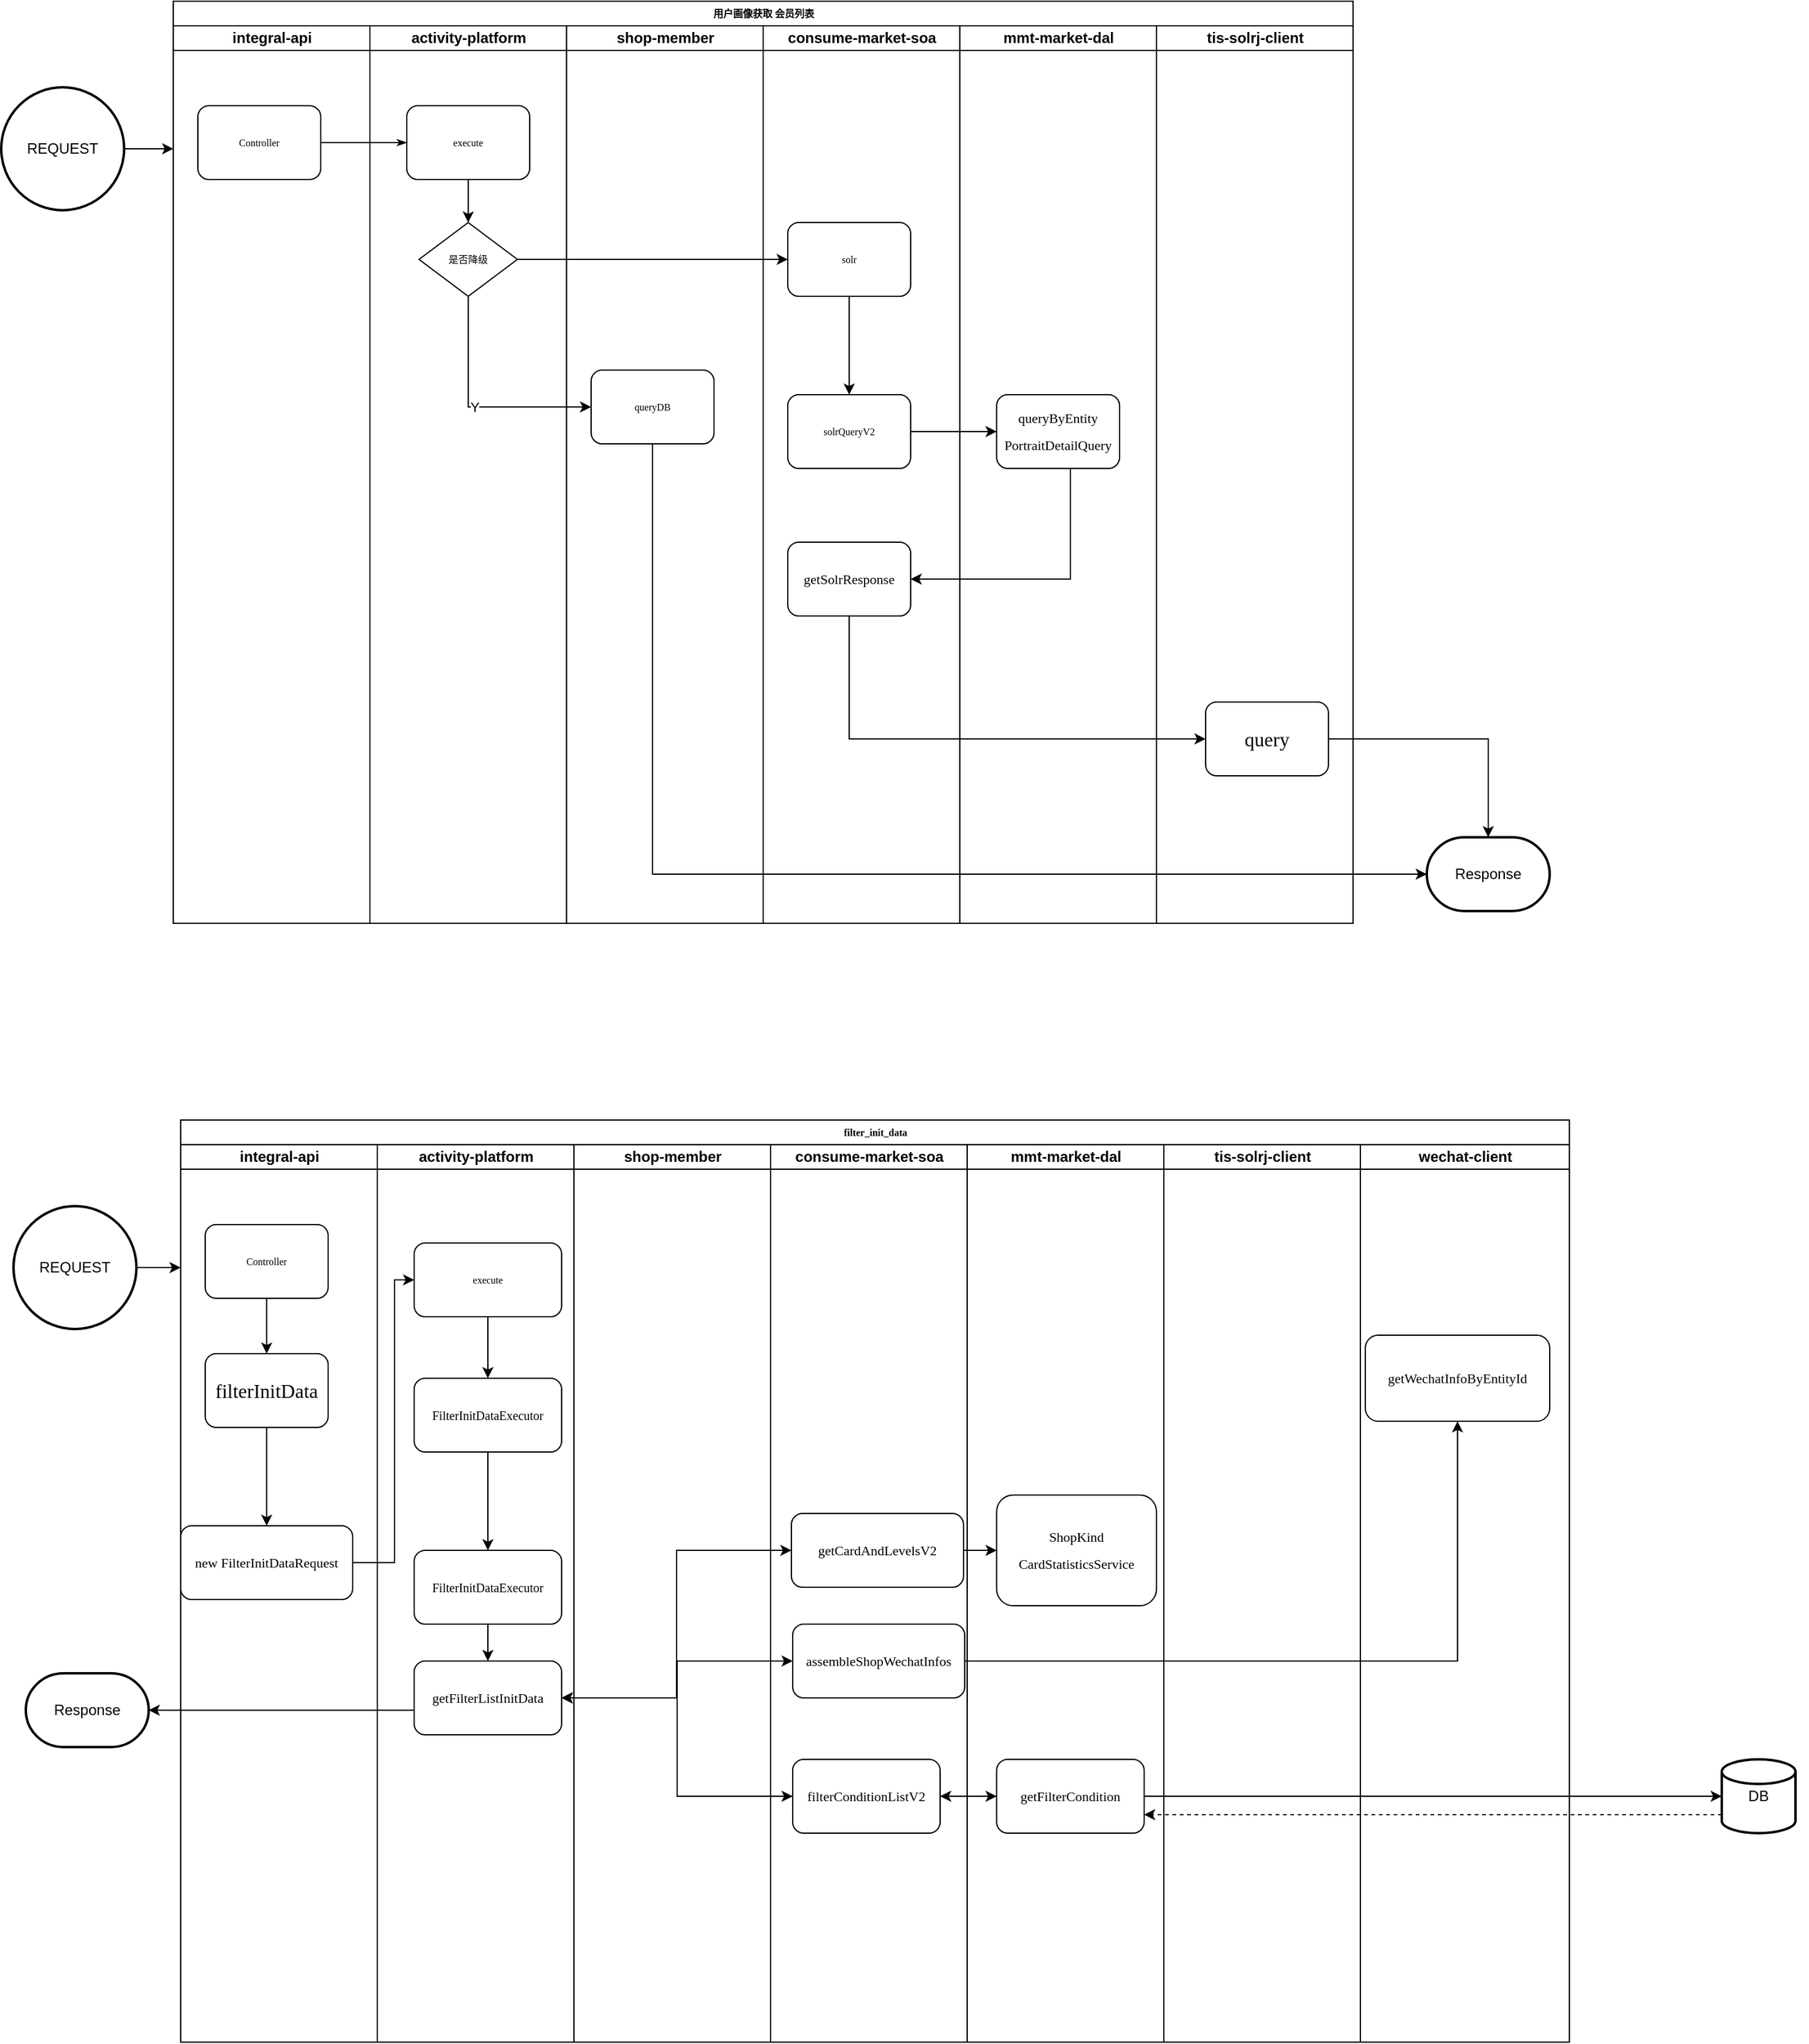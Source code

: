 <mxfile version="12.1.1" type="github" pages="1">
  <diagram name="Page-1" id="74e2e168-ea6b-b213-b513-2b3c1d86103e">
    <mxGraphModel dx="2526" dy="744" grid="1" gridSize="10" guides="1" tooltips="1" connect="1" arrows="1" fold="1" page="1" pageScale="1" pageWidth="1100" pageHeight="850" background="#ffffff" math="0" shadow="0">
      <root>
        <mxCell id="0"/>
        <mxCell id="1" parent="0"/>
        <mxCell id="77e6c97f196da883-1" value="用户画像获取 会员列表" style="swimlane;html=1;childLayout=stackLayout;startSize=20;rounded=0;shadow=0;labelBackgroundColor=none;strokeColor=#000000;strokeWidth=1;fillColor=#ffffff;fontFamily=Verdana;fontSize=8;fontColor=#000000;align=center;" parent="1" vertex="1">
          <mxGeometry x="70" y="20" width="960" height="750" as="geometry"/>
        </mxCell>
        <mxCell id="77e6c97f196da883-2" value="integral-api" style="swimlane;html=1;startSize=20;" parent="77e6c97f196da883-1" vertex="1">
          <mxGeometry y="20" width="160" height="730" as="geometry"/>
        </mxCell>
        <mxCell id="77e6c97f196da883-8" value="Controller" style="rounded=1;whiteSpace=wrap;html=1;shadow=0;labelBackgroundColor=none;strokeColor=#000000;strokeWidth=1;fillColor=#ffffff;fontFamily=Verdana;fontSize=8;fontColor=#000000;align=center;" parent="77e6c97f196da883-2" vertex="1">
          <mxGeometry x="20" y="65" width="100" height="60" as="geometry"/>
        </mxCell>
        <mxCell id="77e6c97f196da883-26" style="edgeStyle=orthogonalEdgeStyle;rounded=1;html=1;labelBackgroundColor=none;startArrow=none;startFill=0;startSize=5;endArrow=classicThin;endFill=1;endSize=5;jettySize=auto;orthogonalLoop=1;strokeColor=#000000;strokeWidth=1;fontFamily=Verdana;fontSize=8;fontColor=#000000;" parent="77e6c97f196da883-1" source="77e6c97f196da883-8" target="77e6c97f196da883-11" edge="1">
          <mxGeometry relative="1" as="geometry"/>
        </mxCell>
        <mxCell id="77e6c97f196da883-3" value="activity-platform" style="swimlane;html=1;startSize=20;" parent="77e6c97f196da883-1" vertex="1">
          <mxGeometry x="160" y="20" width="160" height="730" as="geometry"/>
        </mxCell>
        <mxCell id="5xU71n-PB1a8egIvaby4-2" value="" style="edgeStyle=orthogonalEdgeStyle;rounded=0;orthogonalLoop=1;jettySize=auto;html=1;" parent="77e6c97f196da883-3" source="77e6c97f196da883-11" target="5xU71n-PB1a8egIvaby4-1" edge="1">
          <mxGeometry relative="1" as="geometry"/>
        </mxCell>
        <mxCell id="77e6c97f196da883-11" value="execute" style="rounded=1;whiteSpace=wrap;html=1;shadow=0;labelBackgroundColor=none;strokeColor=#000000;strokeWidth=1;fillColor=#ffffff;fontFamily=Verdana;fontSize=8;fontColor=#000000;align=center;" parent="77e6c97f196da883-3" vertex="1">
          <mxGeometry x="30" y="65" width="100" height="60" as="geometry"/>
        </mxCell>
        <mxCell id="5xU71n-PB1a8egIvaby4-1" value="是否降级" style="rhombus;whiteSpace=wrap;html=1;rounded=0;shadow=0;labelBackgroundColor=none;strokeColor=#000000;strokeWidth=1;fillColor=#ffffff;fontFamily=Verdana;fontSize=8;fontColor=#000000;align=center;" parent="77e6c97f196da883-3" vertex="1">
          <mxGeometry x="40" y="160" width="80" height="60" as="geometry"/>
        </mxCell>
        <mxCell id="77e6c97f196da883-4" value="shop-member" style="swimlane;html=1;startSize=20;" parent="77e6c97f196da883-1" vertex="1">
          <mxGeometry x="320" y="20" width="160" height="730" as="geometry"/>
        </mxCell>
        <mxCell id="5xU71n-PB1a8egIvaby4-4" value="queryDB" style="rounded=1;whiteSpace=wrap;html=1;shadow=0;labelBackgroundColor=none;strokeColor=#000000;strokeWidth=1;fillColor=#ffffff;fontFamily=Verdana;fontSize=8;fontColor=#000000;align=center;" parent="77e6c97f196da883-4" vertex="1">
          <mxGeometry x="20" y="280" width="100" height="60" as="geometry"/>
        </mxCell>
        <mxCell id="77e6c97f196da883-5" value="consume-market-soa" style="swimlane;html=1;startSize=20;" parent="77e6c97f196da883-1" vertex="1">
          <mxGeometry x="480" y="20" width="160" height="730" as="geometry"/>
        </mxCell>
        <mxCell id="5xU71n-PB1a8egIvaby4-10" value="" style="edgeStyle=orthogonalEdgeStyle;rounded=0;orthogonalLoop=1;jettySize=auto;html=1;" parent="77e6c97f196da883-5" source="77e6c97f196da883-15" target="5xU71n-PB1a8egIvaby4-9" edge="1">
          <mxGeometry relative="1" as="geometry"/>
        </mxCell>
        <mxCell id="77e6c97f196da883-15" value="solr" style="rounded=1;whiteSpace=wrap;html=1;shadow=0;labelBackgroundColor=none;strokeColor=#000000;strokeWidth=1;fillColor=#ffffff;fontFamily=Verdana;fontSize=8;fontColor=#000000;align=center;" parent="77e6c97f196da883-5" vertex="1">
          <mxGeometry x="20" y="160" width="100" height="60" as="geometry"/>
        </mxCell>
        <mxCell id="5xU71n-PB1a8egIvaby4-9" value="solrQueryV2" style="rounded=1;whiteSpace=wrap;html=1;shadow=0;labelBackgroundColor=none;strokeColor=#000000;strokeWidth=1;fillColor=#ffffff;fontFamily=Verdana;fontSize=8;fontColor=#000000;align=center;" parent="77e6c97f196da883-5" vertex="1">
          <mxGeometry x="20" y="300" width="100" height="60" as="geometry"/>
        </mxCell>
        <mxCell id="5xU71n-PB1a8egIvaby4-16" value="&lt;pre style=&quot;font-family: &amp;#34;source code pro&amp;#34;&quot;&gt;&lt;font style=&quot;font-size: 11px&quot;&gt;getSolrResponse&lt;/font&gt;&lt;/pre&gt;" style="rounded=1;whiteSpace=wrap;html=1;shadow=0;labelBackgroundColor=none;strokeColor=#000000;strokeWidth=1;fillColor=#ffffff;fontFamily=Verdana;fontSize=8;fontColor=#000000;align=center;" parent="77e6c97f196da883-5" vertex="1">
          <mxGeometry x="20" y="420" width="100" height="60" as="geometry"/>
        </mxCell>
        <mxCell id="77e6c97f196da883-6" value="mmt-market-dal" style="swimlane;html=1;startSize=20;" parent="77e6c97f196da883-1" vertex="1">
          <mxGeometry x="640" y="20" width="160" height="730" as="geometry"/>
        </mxCell>
        <mxCell id="5xU71n-PB1a8egIvaby4-12" value="&lt;pre style=&quot;font-family: &amp;#34;source code pro&amp;#34;&quot;&gt;&lt;font style=&quot;font-size: 11px&quot;&gt;queryByEntity&lt;/font&gt;&lt;/pre&gt;&lt;pre style=&quot;font-family: &amp;#34;source code pro&amp;#34;&quot;&gt;&lt;font style=&quot;font-size: 11px&quot;&gt;PortraitDetailQuery&lt;/font&gt;&lt;/pre&gt;" style="rounded=1;whiteSpace=wrap;html=1;shadow=0;labelBackgroundColor=none;strokeColor=#000000;strokeWidth=1;fillColor=#ffffff;fontFamily=Verdana;fontSize=8;fontColor=#000000;align=center;" parent="77e6c97f196da883-6" vertex="1">
          <mxGeometry x="30" y="300" width="100" height="60" as="geometry"/>
        </mxCell>
        <mxCell id="77e6c97f196da883-7" value="tis-solrj-client" style="swimlane;html=1;startSize=20;" parent="77e6c97f196da883-1" vertex="1">
          <mxGeometry x="800" y="20" width="160" height="730" as="geometry"/>
        </mxCell>
        <mxCell id="5xU71n-PB1a8egIvaby4-19" value="&lt;pre style=&quot;font-family: &amp;#34;source code pro&amp;#34;&quot;&gt;&lt;pre style=&quot;font-family: &amp;#34;source code pro&amp;#34; ; font-size: 12pt&quot;&gt;query&lt;/pre&gt;&lt;/pre&gt;" style="rounded=1;whiteSpace=wrap;html=1;shadow=0;labelBackgroundColor=none;strokeColor=#000000;strokeWidth=1;fillColor=#ffffff;fontFamily=Verdana;fontSize=8;fontColor=#000000;align=center;" parent="77e6c97f196da883-7" vertex="1">
          <mxGeometry x="40" y="550" width="100" height="60" as="geometry"/>
        </mxCell>
        <mxCell id="5xU71n-PB1a8egIvaby4-6" value="Y" style="edgeStyle=orthogonalEdgeStyle;rounded=0;orthogonalLoop=1;jettySize=auto;html=1;entryX=0;entryY=0.5;entryDx=0;entryDy=0;" parent="77e6c97f196da883-1" source="5xU71n-PB1a8egIvaby4-1" target="5xU71n-PB1a8egIvaby4-4" edge="1">
          <mxGeometry relative="1" as="geometry">
            <Array as="points">
              <mxPoint x="240" y="330"/>
            </Array>
          </mxGeometry>
        </mxCell>
        <mxCell id="5xU71n-PB1a8egIvaby4-11" value="" style="edgeStyle=orthogonalEdgeStyle;rounded=0;orthogonalLoop=1;jettySize=auto;html=1;entryX=0;entryY=0.5;entryDx=0;entryDy=0;" parent="77e6c97f196da883-1" source="5xU71n-PB1a8egIvaby4-9" target="5xU71n-PB1a8egIvaby4-12" edge="1">
          <mxGeometry relative="1" as="geometry">
            <Array as="points">
              <mxPoint x="660" y="350"/>
            </Array>
          </mxGeometry>
        </mxCell>
        <mxCell id="5xU71n-PB1a8egIvaby4-18" value="" style="edgeStyle=orthogonalEdgeStyle;rounded=0;orthogonalLoop=1;jettySize=auto;html=1;" parent="77e6c97f196da883-1" source="5xU71n-PB1a8egIvaby4-12" edge="1">
          <mxGeometry relative="1" as="geometry">
            <mxPoint x="600" y="470" as="targetPoint"/>
            <Array as="points">
              <mxPoint x="730" y="470"/>
              <mxPoint x="600" y="470"/>
            </Array>
          </mxGeometry>
        </mxCell>
        <mxCell id="5xU71n-PB1a8egIvaby4-20" value="" style="edgeStyle=orthogonalEdgeStyle;rounded=0;orthogonalLoop=1;jettySize=auto;html=1;" parent="77e6c97f196da883-1" source="5xU71n-PB1a8egIvaby4-16" target="5xU71n-PB1a8egIvaby4-19" edge="1">
          <mxGeometry relative="1" as="geometry">
            <Array as="points">
              <mxPoint x="550" y="600"/>
            </Array>
          </mxGeometry>
        </mxCell>
        <mxCell id="5xU71n-PB1a8egIvaby4-26" style="edgeStyle=orthogonalEdgeStyle;rounded=0;orthogonalLoop=1;jettySize=auto;html=1;entryX=0;entryY=0.5;entryDx=0;entryDy=0;" parent="77e6c97f196da883-1" source="5xU71n-PB1a8egIvaby4-1" target="77e6c97f196da883-15" edge="1">
          <mxGeometry relative="1" as="geometry"/>
        </mxCell>
        <mxCell id="5xU71n-PB1a8egIvaby4-22" value="" style="edgeStyle=orthogonalEdgeStyle;rounded=0;orthogonalLoop=1;jettySize=auto;html=1;" parent="1" source="5xU71n-PB1a8egIvaby4-21" target="77e6c97f196da883-2" edge="1">
          <mxGeometry relative="1" as="geometry">
            <Array as="points">
              <mxPoint x="-10" y="140"/>
              <mxPoint x="-10" y="140"/>
            </Array>
          </mxGeometry>
        </mxCell>
        <mxCell id="5xU71n-PB1a8egIvaby4-21" value="REQUEST" style="strokeWidth=2;html=1;shape=mxgraph.flowchart.start_2;whiteSpace=wrap;" parent="1" vertex="1">
          <mxGeometry x="-70" y="90" width="100" height="100" as="geometry"/>
        </mxCell>
        <mxCell id="5xU71n-PB1a8egIvaby4-23" value="Response" style="strokeWidth=2;html=1;shape=mxgraph.flowchart.terminator;whiteSpace=wrap;" parent="1" vertex="1">
          <mxGeometry x="1090" y="700" width="100" height="60" as="geometry"/>
        </mxCell>
        <mxCell id="5xU71n-PB1a8egIvaby4-24" style="edgeStyle=orthogonalEdgeStyle;rounded=0;orthogonalLoop=1;jettySize=auto;html=1;" parent="1" source="5xU71n-PB1a8egIvaby4-4" edge="1">
          <mxGeometry relative="1" as="geometry">
            <mxPoint x="1090" y="730" as="targetPoint"/>
            <Array as="points">
              <mxPoint x="460" y="730"/>
            </Array>
          </mxGeometry>
        </mxCell>
        <mxCell id="5xU71n-PB1a8egIvaby4-25" style="edgeStyle=orthogonalEdgeStyle;rounded=0;orthogonalLoop=1;jettySize=auto;html=1;entryX=0.5;entryY=0;entryDx=0;entryDy=0;entryPerimeter=0;" parent="1" source="5xU71n-PB1a8egIvaby4-19" target="5xU71n-PB1a8egIvaby4-23" edge="1">
          <mxGeometry relative="1" as="geometry"/>
        </mxCell>
        <mxCell id="AsiunCESyInL2TfsduPu-2" value="" style="group" vertex="1" connectable="0" parent="1">
          <mxGeometry x="-60" y="930" width="1460" height="750" as="geometry"/>
        </mxCell>
        <mxCell id="IejGob8EOy32djd4-GF2-45" value="" style="group" parent="AsiunCESyInL2TfsduPu-2" vertex="1" connectable="0">
          <mxGeometry width="1460" height="750" as="geometry"/>
        </mxCell>
        <mxCell id="IejGob8EOy32djd4-GF2-1" value="filter_init_data" style="swimlane;html=1;childLayout=stackLayout;startSize=20;rounded=0;shadow=0;labelBackgroundColor=none;strokeColor=#000000;strokeWidth=1;fillColor=#ffffff;fontFamily=Verdana;fontSize=8;fontColor=#000000;align=center;" parent="IejGob8EOy32djd4-GF2-45" vertex="1">
          <mxGeometry x="136" width="1130" height="750" as="geometry"/>
        </mxCell>
        <mxCell id="IejGob8EOy32djd4-GF2-2" value="integral-api" style="swimlane;html=1;startSize=20;" parent="IejGob8EOy32djd4-GF2-1" vertex="1">
          <mxGeometry y="20" width="160" height="730" as="geometry"/>
        </mxCell>
        <mxCell id="AsiunCESyInL2TfsduPu-1" value="" style="group" vertex="1" connectable="0" parent="IejGob8EOy32djd4-GF2-2">
          <mxGeometry y="65" width="140" height="305" as="geometry"/>
        </mxCell>
        <mxCell id="IejGob8EOy32djd4-GF2-4" value="Controller" style="rounded=1;whiteSpace=wrap;html=1;shadow=0;labelBackgroundColor=none;strokeColor=#000000;strokeWidth=1;fillColor=#ffffff;fontFamily=Verdana;fontSize=8;fontColor=#000000;align=center;" parent="AsiunCESyInL2TfsduPu-1" vertex="1">
          <mxGeometry x="20" width="100" height="60" as="geometry"/>
        </mxCell>
        <mxCell id="IejGob8EOy32djd4-GF2-6" value="&lt;pre style=&quot;font-family: &amp;#34;source code pro&amp;#34; ; font-size: 12pt&quot;&gt;filterInitData&lt;/pre&gt;" style="rounded=1;whiteSpace=wrap;html=1;shadow=0;labelBackgroundColor=none;strokeColor=#000000;strokeWidth=1;fillColor=#ffffff;fontFamily=Verdana;fontSize=8;fontColor=#000000;align=center;" parent="AsiunCESyInL2TfsduPu-1" vertex="1">
          <mxGeometry x="20" y="105" width="100" height="60" as="geometry"/>
        </mxCell>
        <mxCell id="IejGob8EOy32djd4-GF2-3" value="" style="edgeStyle=orthogonalEdgeStyle;rounded=0;orthogonalLoop=1;jettySize=auto;html=1;" parent="AsiunCESyInL2TfsduPu-1" source="IejGob8EOy32djd4-GF2-4" target="IejGob8EOy32djd4-GF2-6" edge="1">
          <mxGeometry relative="1" as="geometry"/>
        </mxCell>
        <mxCell id="IejGob8EOy32djd4-GF2-7" value="&lt;pre style=&quot;font-family: &amp;#34;source code pro&amp;#34;&quot;&gt;&lt;font style=&quot;font-size: 11px&quot;&gt;new FilterInitDataRequest&lt;/font&gt;&lt;/pre&gt;" style="rounded=1;whiteSpace=wrap;html=1;shadow=0;labelBackgroundColor=none;strokeColor=#000000;strokeWidth=1;fillColor=#ffffff;fontFamily=Verdana;fontSize=8;fontColor=#000000;align=center;" parent="AsiunCESyInL2TfsduPu-1" vertex="1">
          <mxGeometry y="245" width="140" height="60" as="geometry"/>
        </mxCell>
        <mxCell id="IejGob8EOy32djd4-GF2-5" value="" style="edgeStyle=orthogonalEdgeStyle;rounded=0;orthogonalLoop=1;jettySize=auto;html=1;" parent="AsiunCESyInL2TfsduPu-1" source="IejGob8EOy32djd4-GF2-6" target="IejGob8EOy32djd4-GF2-7" edge="1">
          <mxGeometry relative="1" as="geometry"/>
        </mxCell>
        <mxCell id="IejGob8EOy32djd4-GF2-8" value="activity-platform" style="swimlane;html=1;startSize=20;" parent="IejGob8EOy32djd4-GF2-1" vertex="1">
          <mxGeometry x="160" y="20" width="160" height="730" as="geometry"/>
        </mxCell>
        <mxCell id="IejGob8EOy32djd4-GF2-9" value="" style="edgeStyle=orthogonalEdgeStyle;rounded=0;orthogonalLoop=1;jettySize=auto;html=1;" parent="IejGob8EOy32djd4-GF2-8" source="IejGob8EOy32djd4-GF2-10" target="IejGob8EOy32djd4-GF2-12" edge="1">
          <mxGeometry relative="1" as="geometry"/>
        </mxCell>
        <mxCell id="IejGob8EOy32djd4-GF2-10" value="execute" style="rounded=1;whiteSpace=wrap;html=1;shadow=0;labelBackgroundColor=none;strokeColor=#000000;strokeWidth=1;fillColor=#ffffff;fontFamily=Verdana;fontSize=8;fontColor=#000000;align=center;" parent="IejGob8EOy32djd4-GF2-8" vertex="1">
          <mxGeometry x="30" y="80" width="120" height="60" as="geometry"/>
        </mxCell>
        <mxCell id="IejGob8EOy32djd4-GF2-11" value="" style="edgeStyle=orthogonalEdgeStyle;rounded=0;orthogonalLoop=1;jettySize=auto;html=1;" parent="IejGob8EOy32djd4-GF2-8" source="IejGob8EOy32djd4-GF2-12" target="IejGob8EOy32djd4-GF2-14" edge="1">
          <mxGeometry relative="1" as="geometry"/>
        </mxCell>
        <mxCell id="IejGob8EOy32djd4-GF2-12" value="&lt;pre style=&quot;font-family: &amp;#34;source code pro&amp;#34; ; font-size: 10px&quot;&gt;&lt;span style=&quot;font-size: 10px&quot;&gt;F&lt;/span&gt;&lt;font style=&quot;font-size: 10px&quot;&gt;ilterInitDataExecutor&lt;/font&gt;&lt;/pre&gt;" style="rounded=1;whiteSpace=wrap;html=1;shadow=0;labelBackgroundColor=none;strokeColor=#000000;strokeWidth=1;fillColor=#ffffff;fontFamily=Verdana;fontSize=8;fontColor=#000000;align=center;" parent="IejGob8EOy32djd4-GF2-8" vertex="1">
          <mxGeometry x="30" y="190" width="120" height="60" as="geometry"/>
        </mxCell>
        <mxCell id="IejGob8EOy32djd4-GF2-13" value="" style="edgeStyle=orthogonalEdgeStyle;rounded=0;orthogonalLoop=1;jettySize=auto;html=1;" parent="IejGob8EOy32djd4-GF2-8" source="IejGob8EOy32djd4-GF2-14" target="IejGob8EOy32djd4-GF2-15" edge="1">
          <mxGeometry relative="1" as="geometry"/>
        </mxCell>
        <mxCell id="IejGob8EOy32djd4-GF2-14" value="&lt;pre style=&quot;font-family: &amp;#34;source code pro&amp;#34; ; font-size: 10px&quot;&gt;&lt;span style=&quot;font-size: 10px&quot;&gt;F&lt;/span&gt;&lt;font style=&quot;font-size: 10px&quot;&gt;ilterInitDataExecutor&lt;/font&gt;&lt;/pre&gt;" style="rounded=1;whiteSpace=wrap;html=1;shadow=0;labelBackgroundColor=none;strokeColor=#000000;strokeWidth=1;fillColor=#ffffff;fontFamily=Verdana;fontSize=8;fontColor=#000000;align=center;" parent="IejGob8EOy32djd4-GF2-8" vertex="1">
          <mxGeometry x="30" y="330" width="120" height="60" as="geometry"/>
        </mxCell>
        <mxCell id="IejGob8EOy32djd4-GF2-15" value="&lt;pre style=&quot;font-family: &amp;#34;source code pro&amp;#34;&quot;&gt;&lt;pre style=&quot;font-family: &amp;#34;source code pro&amp;#34;&quot;&gt;&lt;font style=&quot;font-size: 11px&quot;&gt;getFilterListInitData&lt;/font&gt;&lt;/pre&gt;&lt;/pre&gt;" style="rounded=1;whiteSpace=wrap;html=1;shadow=0;labelBackgroundColor=none;strokeColor=#000000;strokeWidth=1;fillColor=#ffffff;fontFamily=Verdana;fontSize=8;fontColor=#000000;align=center;" parent="IejGob8EOy32djd4-GF2-8" vertex="1">
          <mxGeometry x="30" y="420" width="120" height="60" as="geometry"/>
        </mxCell>
        <mxCell id="IejGob8EOy32djd4-GF2-16" value="shop-member" style="swimlane;html=1;startSize=20;" parent="IejGob8EOy32djd4-GF2-1" vertex="1">
          <mxGeometry x="320" y="20" width="160" height="730" as="geometry"/>
        </mxCell>
        <mxCell id="IejGob8EOy32djd4-GF2-17" value="consume-market-soa" style="swimlane;html=1;startSize=20;" parent="IejGob8EOy32djd4-GF2-1" vertex="1">
          <mxGeometry x="480" y="20" width="160" height="730" as="geometry"/>
        </mxCell>
        <mxCell id="IejGob8EOy32djd4-GF2-18" value="&lt;pre style=&quot;font-family: &amp;#34;source code pro&amp;#34;&quot;&gt;&lt;font style=&quot;font-size: 11px&quot;&gt;getCardAndLevelsV2&lt;/font&gt;&lt;/pre&gt;" style="rounded=1;whiteSpace=wrap;html=1;shadow=0;labelBackgroundColor=none;strokeColor=#000000;strokeWidth=1;fillColor=#ffffff;fontFamily=Verdana;fontSize=8;fontColor=#000000;align=center;" parent="IejGob8EOy32djd4-GF2-17" vertex="1">
          <mxGeometry x="17" y="300" width="140" height="60" as="geometry"/>
        </mxCell>
        <mxCell id="IejGob8EOy32djd4-GF2-19" value="&lt;pre style=&quot;font-family: &amp;#34;source code pro&amp;#34;&quot;&gt;&lt;pre style=&quot;font-family: &amp;#34;source code pro&amp;#34;&quot;&gt;&lt;font style=&quot;font-size: 11px&quot;&gt;assembleShopWechatInfos&lt;/font&gt;&lt;/pre&gt;&lt;/pre&gt;" style="rounded=1;whiteSpace=wrap;html=1;shadow=0;labelBackgroundColor=none;strokeColor=#000000;strokeWidth=1;fillColor=#ffffff;fontFamily=Verdana;fontSize=8;fontColor=#000000;align=center;" parent="IejGob8EOy32djd4-GF2-17" vertex="1">
          <mxGeometry x="18" y="390" width="140" height="60" as="geometry"/>
        </mxCell>
        <mxCell id="IejGob8EOy32djd4-GF2-20" value="&lt;pre style=&quot;font-family: &amp;#34;source code pro&amp;#34;&quot;&gt;&lt;pre style=&quot;font-family: &amp;#34;source code pro&amp;#34;&quot;&gt;&lt;pre style=&quot;font-family: &amp;#34;source code pro&amp;#34;&quot;&gt;&lt;font style=&quot;font-size: 11px&quot;&gt;filterConditionListV2&lt;/font&gt;&lt;/pre&gt;&lt;/pre&gt;&lt;/pre&gt;" style="rounded=1;whiteSpace=wrap;html=1;shadow=0;labelBackgroundColor=none;strokeColor=#000000;strokeWidth=1;fillColor=#ffffff;fontFamily=Verdana;fontSize=8;fontColor=#000000;align=center;" parent="IejGob8EOy32djd4-GF2-17" vertex="1">
          <mxGeometry x="18" y="500" width="120" height="60" as="geometry"/>
        </mxCell>
        <mxCell id="IejGob8EOy32djd4-GF2-21" value="mmt-market-dal" style="swimlane;html=1;startSize=20;" parent="IejGob8EOy32djd4-GF2-1" vertex="1">
          <mxGeometry x="640" y="20" width="160" height="730" as="geometry"/>
        </mxCell>
        <mxCell id="IejGob8EOy32djd4-GF2-22" value="&lt;pre style=&quot;font-family: &amp;#34;source code pro&amp;#34;&quot;&gt;&lt;pre style=&quot;font-family: &amp;#34;source code pro&amp;#34;&quot;&gt;&lt;font style=&quot;font-size: 11px&quot;&gt;ShopKind&lt;/font&gt;&lt;/pre&gt;&lt;pre style=&quot;font-family: &amp;#34;source code pro&amp;#34;&quot;&gt;&lt;font style=&quot;font-size: 11px&quot;&gt;CardStatisticsService&lt;/font&gt;&lt;/pre&gt;&lt;/pre&gt;" style="rounded=1;whiteSpace=wrap;html=1;shadow=0;labelBackgroundColor=none;strokeColor=#000000;strokeWidth=1;fillColor=#ffffff;fontFamily=Verdana;fontSize=8;fontColor=#000000;align=center;" parent="IejGob8EOy32djd4-GF2-21" vertex="1">
          <mxGeometry x="24" y="285" width="130" height="90" as="geometry"/>
        </mxCell>
        <mxCell id="IejGob8EOy32djd4-GF2-23" value="&lt;pre style=&quot;font-family: &amp;#34;source code pro&amp;#34;&quot;&gt;&lt;pre style=&quot;font-family: &amp;#34;source code pro&amp;#34;&quot;&gt;&lt;pre style=&quot;font-family: &amp;#34;source code pro&amp;#34;&quot;&gt;&lt;pre style=&quot;font-family: &amp;#34;source code pro&amp;#34;&quot;&gt;&lt;font style=&quot;font-size: 11px&quot;&gt;getFilterCondition&lt;/font&gt;&lt;/pre&gt;&lt;/pre&gt;&lt;/pre&gt;&lt;/pre&gt;" style="rounded=1;whiteSpace=wrap;html=1;shadow=0;labelBackgroundColor=none;strokeColor=#000000;strokeWidth=1;fillColor=#ffffff;fontFamily=Verdana;fontSize=8;fontColor=#000000;align=center;" parent="IejGob8EOy32djd4-GF2-21" vertex="1">
          <mxGeometry x="24" y="500" width="120" height="60" as="geometry"/>
        </mxCell>
        <mxCell id="IejGob8EOy32djd4-GF2-24" value="tis-solrj-client" style="swimlane;html=1;startSize=20;" parent="IejGob8EOy32djd4-GF2-1" vertex="1">
          <mxGeometry x="800" y="20" width="160" height="730" as="geometry"/>
        </mxCell>
        <mxCell id="IejGob8EOy32djd4-GF2-25" value="wechat-client" style="swimlane;html=1;startSize=20;" parent="IejGob8EOy32djd4-GF2-1" vertex="1">
          <mxGeometry x="960" y="20" width="170" height="730" as="geometry"/>
        </mxCell>
        <mxCell id="IejGob8EOy32djd4-GF2-26" value="&lt;pre style=&quot;font-family: &amp;#34;source code pro&amp;#34;&quot;&gt;&lt;font style=&quot;font-size: 11px&quot;&gt;getWechatInfoByEntityId&lt;/font&gt;&lt;/pre&gt;" style="rounded=1;whiteSpace=wrap;html=1;fillColor=none;" parent="IejGob8EOy32djd4-GF2-25" vertex="1">
          <mxGeometry x="4" y="155" width="150" height="70" as="geometry"/>
        </mxCell>
        <mxCell id="IejGob8EOy32djd4-GF2-27" value="" style="edgeStyle=orthogonalEdgeStyle;rounded=0;orthogonalLoop=1;jettySize=auto;html=1;entryX=0;entryY=0.5;entryDx=0;entryDy=0;exitX=1;exitY=0.5;exitDx=0;exitDy=0;" parent="IejGob8EOy32djd4-GF2-1" source="IejGob8EOy32djd4-GF2-18" target="IejGob8EOy32djd4-GF2-22" edge="1">
          <mxGeometry relative="1" as="geometry">
            <Array as="points">
              <mxPoint x="660" y="350"/>
            </Array>
            <mxPoint x="600" y="350" as="sourcePoint"/>
          </mxGeometry>
        </mxCell>
        <mxCell id="IejGob8EOy32djd4-GF2-28" style="edgeStyle=orthogonalEdgeStyle;rounded=0;orthogonalLoop=1;jettySize=auto;html=1;entryX=0;entryY=0.5;entryDx=0;entryDy=0;" parent="IejGob8EOy32djd4-GF2-1" source="IejGob8EOy32djd4-GF2-7" target="IejGob8EOy32djd4-GF2-10" edge="1">
          <mxGeometry relative="1" as="geometry">
            <Array as="points">
              <mxPoint x="174" y="360"/>
              <mxPoint x="174" y="130"/>
            </Array>
          </mxGeometry>
        </mxCell>
        <mxCell id="IejGob8EOy32djd4-GF2-29" style="edgeStyle=orthogonalEdgeStyle;rounded=0;orthogonalLoop=1;jettySize=auto;html=1;entryX=0;entryY=0.5;entryDx=0;entryDy=0;" parent="IejGob8EOy32djd4-GF2-1" source="IejGob8EOy32djd4-GF2-15" target="IejGob8EOy32djd4-GF2-18" edge="1">
          <mxGeometry relative="1" as="geometry"/>
        </mxCell>
        <mxCell id="IejGob8EOy32djd4-GF2-30" style="edgeStyle=orthogonalEdgeStyle;rounded=0;orthogonalLoop=1;jettySize=auto;html=1;" parent="IejGob8EOy32djd4-GF2-1" source="IejGob8EOy32djd4-GF2-15" target="IejGob8EOy32djd4-GF2-19" edge="1">
          <mxGeometry relative="1" as="geometry"/>
        </mxCell>
        <mxCell id="IejGob8EOy32djd4-GF2-31" style="edgeStyle=orthogonalEdgeStyle;rounded=0;orthogonalLoop=1;jettySize=auto;html=1;entryX=0;entryY=0.5;entryDx=0;entryDy=0;" parent="IejGob8EOy32djd4-GF2-1" source="IejGob8EOy32djd4-GF2-15" target="IejGob8EOy32djd4-GF2-20" edge="1">
          <mxGeometry relative="1" as="geometry"/>
        </mxCell>
        <mxCell id="IejGob8EOy32djd4-GF2-32" value="" style="edgeStyle=orthogonalEdgeStyle;rounded=0;orthogonalLoop=1;jettySize=auto;html=1;" parent="IejGob8EOy32djd4-GF2-1" source="IejGob8EOy32djd4-GF2-20" target="IejGob8EOy32djd4-GF2-23" edge="1">
          <mxGeometry relative="1" as="geometry"/>
        </mxCell>
        <mxCell id="IejGob8EOy32djd4-GF2-33" style="edgeStyle=orthogonalEdgeStyle;rounded=0;orthogonalLoop=1;jettySize=auto;html=1;entryX=0.5;entryY=1;entryDx=0;entryDy=0;" parent="IejGob8EOy32djd4-GF2-1" source="IejGob8EOy32djd4-GF2-19" target="IejGob8EOy32djd4-GF2-26" edge="1">
          <mxGeometry relative="1" as="geometry">
            <mxPoint x="1024" y="250" as="targetPoint"/>
          </mxGeometry>
        </mxCell>
        <mxCell id="IejGob8EOy32djd4-GF2-34" style="edgeStyle=orthogonalEdgeStyle;rounded=0;orthogonalLoop=1;jettySize=auto;html=1;entryX=1;entryY=0.5;entryDx=0;entryDy=0;" parent="IejGob8EOy32djd4-GF2-1" source="IejGob8EOy32djd4-GF2-18" target="IejGob8EOy32djd4-GF2-15" edge="1">
          <mxGeometry relative="1" as="geometry"/>
        </mxCell>
        <mxCell id="IejGob8EOy32djd4-GF2-35" style="edgeStyle=orthogonalEdgeStyle;rounded=0;orthogonalLoop=1;jettySize=auto;html=1;entryX=1;entryY=0.5;entryDx=0;entryDy=0;" parent="IejGob8EOy32djd4-GF2-1" source="IejGob8EOy32djd4-GF2-19" target="IejGob8EOy32djd4-GF2-15" edge="1">
          <mxGeometry relative="1" as="geometry"/>
        </mxCell>
        <mxCell id="IejGob8EOy32djd4-GF2-36" style="edgeStyle=orthogonalEdgeStyle;rounded=0;orthogonalLoop=1;jettySize=auto;html=1;entryX=1;entryY=0.5;entryDx=0;entryDy=0;" parent="IejGob8EOy32djd4-GF2-1" source="IejGob8EOy32djd4-GF2-20" target="IejGob8EOy32djd4-GF2-15" edge="1">
          <mxGeometry relative="1" as="geometry"/>
        </mxCell>
        <mxCell id="IejGob8EOy32djd4-GF2-44" style="edgeStyle=orthogonalEdgeStyle;rounded=0;orthogonalLoop=1;jettySize=auto;html=1;entryX=1;entryY=0.5;entryDx=0;entryDy=0;" parent="IejGob8EOy32djd4-GF2-1" source="IejGob8EOy32djd4-GF2-23" target="IejGob8EOy32djd4-GF2-20" edge="1">
          <mxGeometry relative="1" as="geometry"/>
        </mxCell>
        <mxCell id="IejGob8EOy32djd4-GF2-37" value="" style="edgeStyle=orthogonalEdgeStyle;rounded=0;orthogonalLoop=1;jettySize=auto;html=1;" parent="IejGob8EOy32djd4-GF2-45" source="IejGob8EOy32djd4-GF2-38" target="IejGob8EOy32djd4-GF2-2" edge="1">
          <mxGeometry relative="1" as="geometry">
            <Array as="points">
              <mxPoint x="60" y="120"/>
              <mxPoint x="60" y="120"/>
            </Array>
          </mxGeometry>
        </mxCell>
        <mxCell id="IejGob8EOy32djd4-GF2-38" value="REQUEST" style="strokeWidth=2;html=1;shape=mxgraph.flowchart.start_2;whiteSpace=wrap;" parent="IejGob8EOy32djd4-GF2-45" vertex="1">
          <mxGeometry y="70" width="100" height="100" as="geometry"/>
        </mxCell>
        <mxCell id="IejGob8EOy32djd4-GF2-39" value="Response" style="strokeWidth=2;html=1;shape=mxgraph.flowchart.terminator;whiteSpace=wrap;" parent="IejGob8EOy32djd4-GF2-45" vertex="1">
          <mxGeometry x="10" y="450" width="100" height="60" as="geometry"/>
        </mxCell>
        <mxCell id="IejGob8EOy32djd4-GF2-40" style="edgeStyle=orthogonalEdgeStyle;rounded=0;orthogonalLoop=1;jettySize=auto;html=1;entryX=1;entryY=0.75;entryDx=0;entryDy=0;dashed=1;" parent="IejGob8EOy32djd4-GF2-45" source="IejGob8EOy32djd4-GF2-41" target="IejGob8EOy32djd4-GF2-23" edge="1">
          <mxGeometry relative="1" as="geometry">
            <Array as="points">
              <mxPoint x="1220" y="565"/>
            </Array>
          </mxGeometry>
        </mxCell>
        <mxCell id="IejGob8EOy32djd4-GF2-41" value="DB" style="strokeWidth=2;html=1;shape=mxgraph.flowchart.database;whiteSpace=wrap;" parent="IejGob8EOy32djd4-GF2-45" vertex="1">
          <mxGeometry x="1390" y="520" width="60" height="60" as="geometry"/>
        </mxCell>
        <mxCell id="IejGob8EOy32djd4-GF2-42" style="edgeStyle=orthogonalEdgeStyle;rounded=0;orthogonalLoop=1;jettySize=auto;html=1;" parent="IejGob8EOy32djd4-GF2-45" source="IejGob8EOy32djd4-GF2-23" target="IejGob8EOy32djd4-GF2-41" edge="1">
          <mxGeometry relative="1" as="geometry"/>
        </mxCell>
        <mxCell id="IejGob8EOy32djd4-GF2-43" style="edgeStyle=orthogonalEdgeStyle;rounded=0;orthogonalLoop=1;jettySize=auto;html=1;" parent="IejGob8EOy32djd4-GF2-45" source="IejGob8EOy32djd4-GF2-15" edge="1">
          <mxGeometry relative="1" as="geometry">
            <Array as="points">
              <mxPoint x="230" y="480"/>
              <mxPoint x="230" y="480"/>
            </Array>
            <mxPoint x="110" y="480" as="targetPoint"/>
          </mxGeometry>
        </mxCell>
      </root>
    </mxGraphModel>
  </diagram>
</mxfile>
